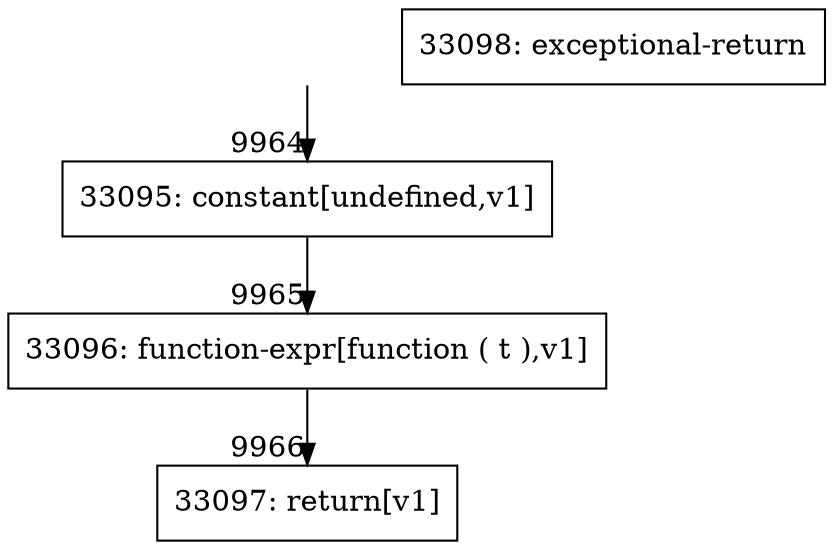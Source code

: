 digraph {
rankdir="TD"
BB_entry912[shape=none,label=""];
BB_entry912 -> BB9964 [tailport=s, headport=n, headlabel="    9964"]
BB9964 [shape=record label="{33095: constant[undefined,v1]}" ] 
BB9964 -> BB9965 [tailport=s, headport=n, headlabel="      9965"]
BB9965 [shape=record label="{33096: function-expr[function ( t ),v1]}" ] 
BB9965 -> BB9966 [tailport=s, headport=n, headlabel="      9966"]
BB9966 [shape=record label="{33097: return[v1]}" ] 
BB9967 [shape=record label="{33098: exceptional-return}" ] 
//#$~ 5849
}
